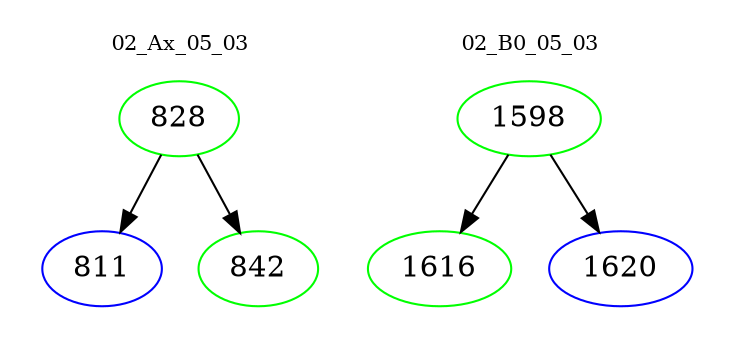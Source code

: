 digraph{
subgraph cluster_0 {
color = white
label = "02_Ax_05_03";
fontsize=10;
T0_828 [label="828", color="green"]
T0_828 -> T0_811 [color="black"]
T0_811 [label="811", color="blue"]
T0_828 -> T0_842 [color="black"]
T0_842 [label="842", color="green"]
}
subgraph cluster_1 {
color = white
label = "02_B0_05_03";
fontsize=10;
T1_1598 [label="1598", color="green"]
T1_1598 -> T1_1616 [color="black"]
T1_1616 [label="1616", color="green"]
T1_1598 -> T1_1620 [color="black"]
T1_1620 [label="1620", color="blue"]
}
}
